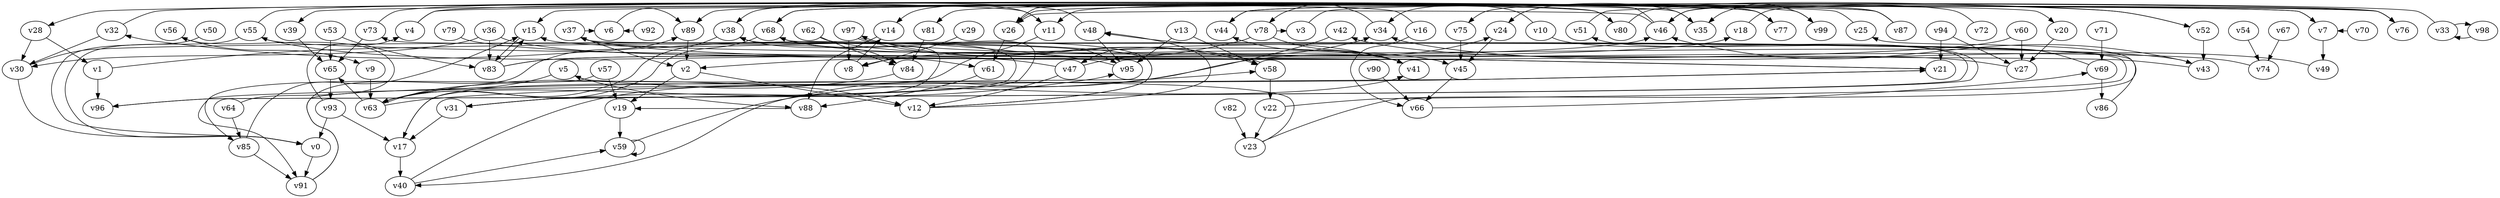 // Benchmark game 143 - 100 vertices
digraph G {
    v0 [name="v0", player=0];
    v1 [name="v1", player=0];
    v2 [name="v2", player=0];
    v3 [name="v3", player=0];
    v4 [name="v4", player=0];
    v5 [name="v5", player=0];
    v6 [name="v6", player=1];
    v7 [name="v7", player=0];
    v8 [name="v8", player=0];
    v9 [name="v9", player=0];
    v10 [name="v10", player=1];
    v11 [name="v11", player=0];
    v12 [name="v12", player=1];
    v13 [name="v13", player=0];
    v14 [name="v14", player=0];
    v15 [name="v15", player=0, target=1];
    v16 [name="v16", player=0, target=1];
    v17 [name="v17", player=0];
    v18 [name="v18", player=0];
    v19 [name="v19", player=1];
    v20 [name="v20", player=0];
    v21 [name="v21", player=0];
    v22 [name="v22", player=0];
    v23 [name="v23", player=1];
    v24 [name="v24", player=0, target=1];
    v25 [name="v25", player=1];
    v26 [name="v26", player=0];
    v27 [name="v27", player=1];
    v28 [name="v28", player=1, target=1];
    v29 [name="v29", player=0];
    v30 [name="v30", player=0, target=1];
    v31 [name="v31", player=0];
    v32 [name="v32", player=1];
    v33 [name="v33", player=0];
    v34 [name="v34", player=0];
    v35 [name="v35", player=1, target=1];
    v36 [name="v36", player=1];
    v37 [name="v37", player=0];
    v38 [name="v38", player=0];
    v39 [name="v39", player=0];
    v40 [name="v40", player=1];
    v41 [name="v41", player=1];
    v42 [name="v42", player=1, target=1];
    v43 [name="v43", player=1];
    v44 [name="v44", player=0];
    v45 [name="v45", player=1];
    v46 [name="v46", player=1];
    v47 [name="v47", player=0, target=1];
    v48 [name="v48", player=1];
    v49 [name="v49", player=1];
    v50 [name="v50", player=0];
    v51 [name="v51", player=1];
    v52 [name="v52", player=0];
    v53 [name="v53", player=0];
    v54 [name="v54", player=0];
    v55 [name="v55", player=1, target=1];
    v56 [name="v56", player=1];
    v57 [name="v57", player=0, target=1];
    v58 [name="v58", player=0];
    v59 [name="v59", player=0];
    v60 [name="v60", player=1, target=1];
    v61 [name="v61", player=1];
    v62 [name="v62", player=1];
    v63 [name="v63", player=1, target=1];
    v64 [name="v64", player=0];
    v65 [name="v65", player=1, target=1];
    v66 [name="v66", player=1];
    v67 [name="v67", player=1, target=1];
    v68 [name="v68", player=0, target=1];
    v69 [name="v69", player=0];
    v70 [name="v70", player=0, target=1];
    v71 [name="v71", player=1];
    v72 [name="v72", player=1];
    v73 [name="v73", player=0];
    v74 [name="v74", player=0];
    v75 [name="v75", player=1];
    v76 [name="v76", player=1];
    v77 [name="v77", player=1];
    v78 [name="v78", player=0];
    v79 [name="v79", player=0];
    v80 [name="v80", player=0];
    v81 [name="v81", player=0];
    v82 [name="v82", player=1];
    v83 [name="v83", player=0];
    v84 [name="v84", player=0];
    v85 [name="v85", player=1];
    v86 [name="v86", player=1];
    v87 [name="v87", player=1];
    v88 [name="v88", player=0];
    v89 [name="v89", player=0];
    v90 [name="v90", player=1];
    v91 [name="v91", player=1];
    v92 [name="v92", player=1];
    v93 [name="v93", player=1];
    v94 [name="v94", player=0];
    v95 [name="v95", player=1, target=1];
    v96 [name="v96", player=0];
    v97 [name="v97", player=1, target=1];
    v98 [name="v98", player=1];
    v99 [name="v99", player=1];

    v0 -> v91;
    v1 -> v84 [constraint="time <= 18"];
    v2 -> v19;
    v3 -> v77 [constraint="time % 5 == 2"];
    v4 -> v99 [constraint="(time % 2 == 0) || (time % 4 == 2)"];
    v5 -> v88;
    v6 -> v89 [constraint="time == 2"];
    v7 -> v49;
    v8 -> v14 [constraint="time >= 1"];
    v9 -> v63;
    v10 -> v34 [constraint="time <= 15"];
    v11 -> v14 [constraint="time % 5 == 2"];
    v12 -> v73 [constraint="time <= 12"];
    v13 -> v95;
    v14 -> v88 [constraint="(time % 4 == 0) || (time % 3 == 1)"];
    v15 -> v83;
    v16 -> v66 [constraint="(time >= 5) && (time <= 17)"];
    v17 -> v40;
    v18 -> v52 [constraint="time >= 15"];
    v19 -> v59;
    v20 -> v27;
    v21 -> v91 [constraint="time <= 25"];
    v22 -> v37 [constraint="time >= 8"];
    v23 -> v25 [constraint="time % 2 == 1"];
    v24 -> v45;
    v25 -> v68 [constraint="time % 6 == 1"];
    v26 -> v20 [constraint="time >= 4"];
    v27 -> v42 [constraint="time % 4 == 0"];
    v28 -> v30;
    v29 -> v8 [constraint="time <= 18"];
    v30 -> v95 [constraint="time % 4 == 1"];
    v31 -> v17;
    v32 -> v35 [constraint="time == 7"];
    v33 -> v44 [constraint="time == 13"];
    v34 -> v78 [constraint="time == 16"];
    v35 -> v24 [constraint="time % 5 == 3"];
    v36 -> v61 [constraint="time >= 13"];
    v37 -> v6 [constraint="time == 18"];
    v38 -> v63 [constraint="time <= 21"];
    v39 -> v65 [constraint="time % 4 == 1"];
    v40 -> v59 [constraint="time >= 12"];
    v41 -> v48 [constraint="time >= 7"];
    v42 -> v40 [constraint="time == 11"];
    v43 -> v46 [constraint="time >= 13"];
    v44 -> v76 [constraint="time <= 10"];
    v45 -> v66;
    v46 -> v26 [constraint="time <= 20"];
    v47 -> v55 [constraint="time <= 17"];
    v48 -> v38 [constraint="time >= 12"];
    v49 -> v34 [constraint="time <= 14"];
    v50 -> v0 [constraint="time == 16"];
    v51 -> v76 [constraint="time % 4 == 1"];
    v52 -> v43;
    v53 -> v65;
    v54 -> v74;
    v55 -> v80 [constraint="time <= 5"];
    v56 -> v9;
    v57 -> v85 [constraint="time >= 8"];
    v58 -> v22;
    v59 -> v24 [constraint="time % 3 == 2"];
    v60 -> v2 [constraint="time <= 6"];
    v61 -> v88;
    v62 -> v45 [constraint="(time >= 6) && (time <= 22)"];
    v63 -> v21 [constraint="time % 6 == 3"];
    v64 -> v85;
    v65 -> v93;
    v66 -> v69 [constraint="time >= 2"];
    v67 -> v74;
    v68 -> v31 [constraint="time <= 18"];
    v69 -> v86;
    v70 -> v7 [constraint="time % 6 == 2"];
    v71 -> v69;
    v72 -> v46 [constraint="time >= 2"];
    v73 -> v65 [constraint="time >= 1"];
    v74 -> v37 [constraint="time % 5 == 1"];
    v75 -> v45;
    v76 -> v15 [constraint="time % 6 == 2"];
    v77 -> v75 [constraint="time == 9"];
    v78 -> v8 [constraint="time == 5"];
    v79 -> v21 [constraint="(time % 3 == 0) || (time % 3 == 1)"];
    v80 -> v52 [constraint="time >= 15"];
    v81 -> v84;
    v82 -> v23;
    v83 -> v18 [constraint="time <= 7"];
    v84 -> v63 [constraint="time % 3 == 0"];
    v85 -> v15 [constraint="time <= 10"];
    v86 -> v68 [constraint="time % 3 == 0"];
    v87 -> v89 [constraint="time == 0"];
    v88 -> v19 [constraint="time == 19"];
    v89 -> v2 [constraint="time == 20"];
    v90 -> v66;
    v91 -> v58 [constraint="(time >= 7) && (time <= 25)"];
    v92 -> v6 [constraint="time >= 7"];
    v93 -> v17;
    v94 -> v27;
    v95 -> v32 [constraint="time == 14"];
    v96 -> v51 [constraint="time <= 21"];
    v97 -> v43 [constraint="time >= 4"];
    v98 -> v33 [constraint="time >= 7"];
    v99 -> v35 [constraint="time == 4"];
    v78 -> v41;
    v26 -> v61;
    v28 -> v1;
    v93 -> v0;
    v12 -> v48 [constraint="time % 3 == 0"];
    v36 -> v83;
    v31 -> v95 [constraint="time % 2 == 0"];
    v16 -> v81 [constraint="time % 2 == 1"];
    v1 -> v96;
    v11 -> v17 [constraint="time % 3 == 0"];
    v62 -> v84 [constraint="time >= 2"];
    v68 -> v63 [constraint="time >= 5"];
    v12 -> v38 [constraint="time == 13"];
    v53 -> v83;
    v5 -> v63;
    v33 -> v98 [constraint="time % 5 == 1"];
    v97 -> v58 [constraint="time >= 2"];
    v32 -> v30 [constraint="time == 7"];
    v41 -> v44 [constraint="time >= 7"];
    v94 -> v21;
    v87 -> v68 [constraint="time <= 14"];
    v58 -> v97 [constraint="time <= 17"];
    v4 -> v7 [constraint="time % 4 == 0"];
    v73 -> v11 [constraint="time % 5 == 0"];
    v77 -> v28 [constraint="time == 3"];
    v47 -> v12;
    v69 -> v47 [constraint="time % 4 == 0"];
    v7 -> v39 [constraint="(time >= 7) && (time <= 20)"];
    v55 -> v0 [constraint="time % 5 == 4"];
    v47 -> v34 [constraint="time % 6 == 2"];
    v48 -> v95 [constraint="time >= 10"];
    v59 -> v59 [constraint="time == 13"];
    v97 -> v8;
    v37 -> v2;
    v10 -> v96 [constraint="time % 3 == 0"];
    v78 -> v3 [constraint="time <= 5"];
    v80 -> v11 [constraint="time == 15"];
    v55 -> v21 [constraint="time % 4 == 1"];
    v2 -> v12;
    v13 -> v58;
    v23 -> v5 [constraint="time % 3 == 1"];
    v22 -> v23;
    v17 -> v38 [constraint="(time >= 10) && (time <= 23)"];
    v83 -> v46 [constraint="time == 16"];
    v60 -> v27;
    v85 -> v91;
    v57 -> v19;
    v91 -> v89 [constraint="time == 10"];
    v63 -> v12 [constraint="time % 5 == 0"];
    v64 -> v56 [constraint="time == 18"];
    v63 -> v65 [constraint="time <= 23"];
    v46 -> v26 [constraint="time >= 14"];
    v87 -> v46 [constraint="time <= 10"];
    v41 -> v68 [constraint="time == 7"];
    v40 -> v41 [constraint="time % 6 == 4"];
    v43 -> v15 [constraint="time == 3"];
    v37 -> v31 [constraint="time == 1"];
    v36 -> v30 [constraint="time % 3 == 1"];
    v30 -> v0 [constraint="(time >= 9) && (time <= 21)"];
    v93 -> v4 [constraint="time == 8"];
    v83 -> v15 [constraint="time <= 14"];
}
